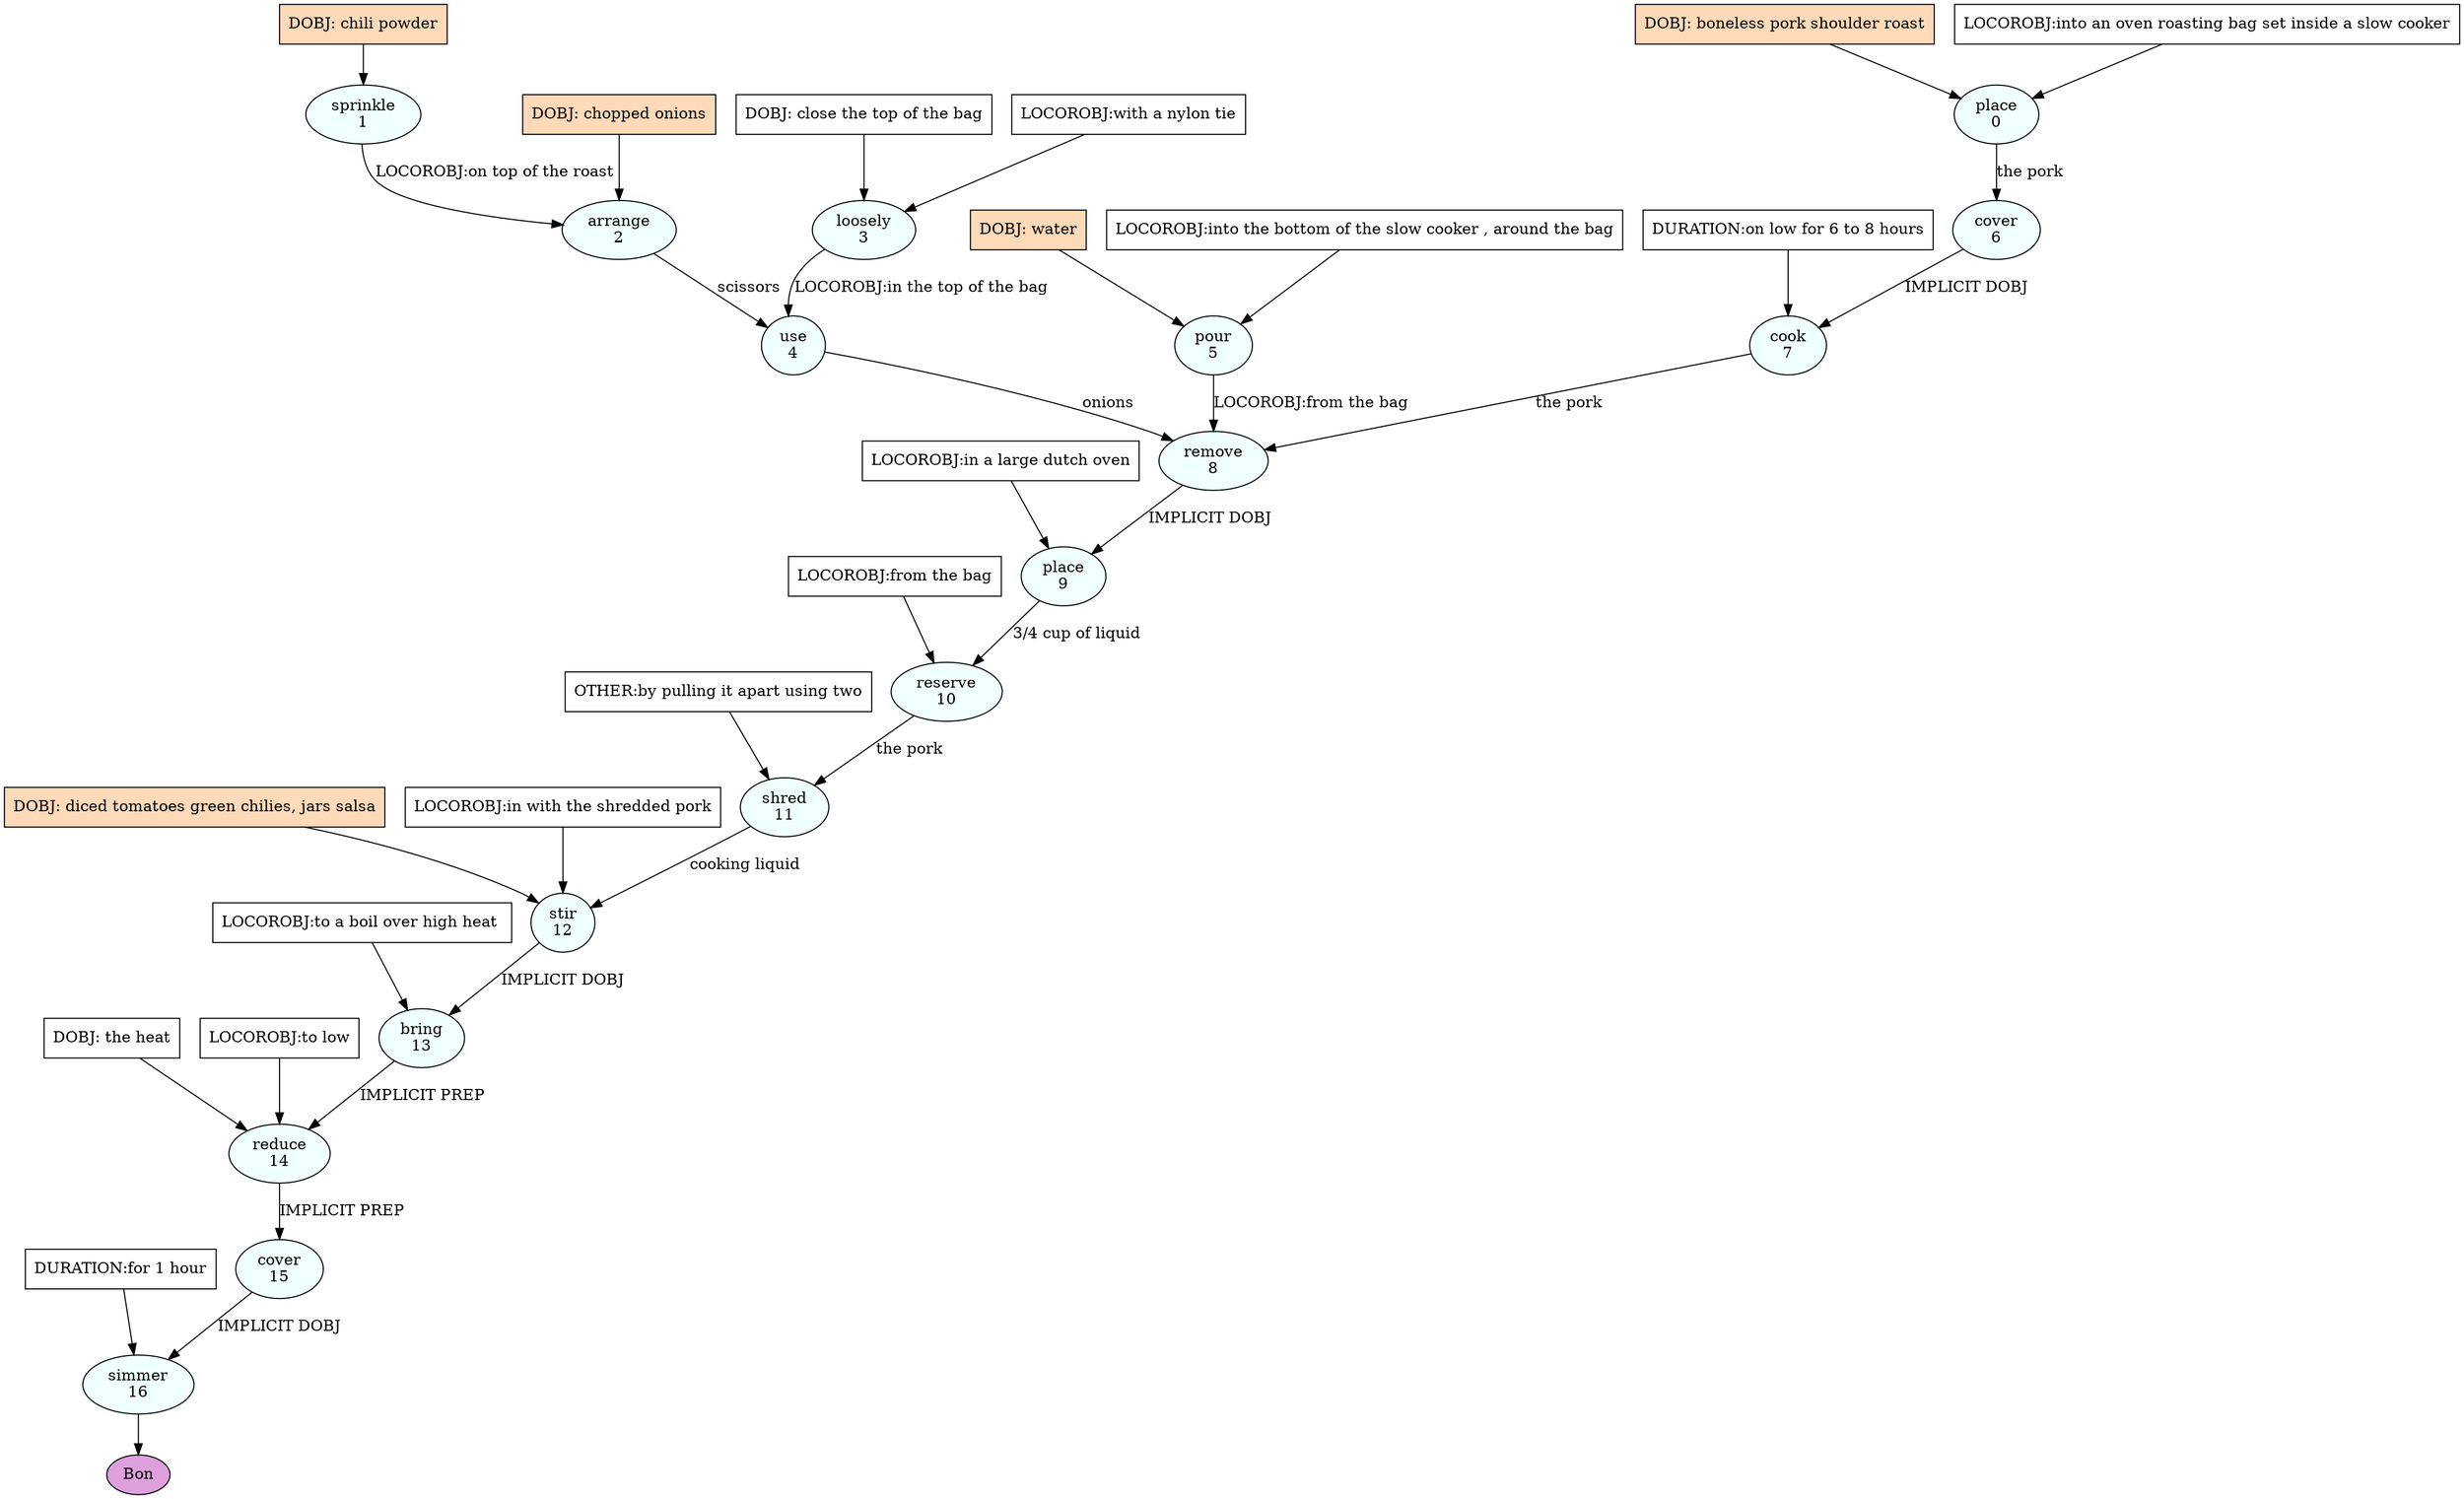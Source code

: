 digraph recipe {
E0[label="place
0", shape=oval, style=filled, fillcolor=azure]
E1[label="sprinkle
1", shape=oval, style=filled, fillcolor=azure]
E2[label="arrange
2", shape=oval, style=filled, fillcolor=azure]
E3[label="loosely
3", shape=oval, style=filled, fillcolor=azure]
E4[label="use
4", shape=oval, style=filled, fillcolor=azure]
E5[label="pour
5", shape=oval, style=filled, fillcolor=azure]
E6[label="cover
6", shape=oval, style=filled, fillcolor=azure]
E7[label="cook
7", shape=oval, style=filled, fillcolor=azure]
E8[label="remove
8", shape=oval, style=filled, fillcolor=azure]
E9[label="place
9", shape=oval, style=filled, fillcolor=azure]
E10[label="reserve
10", shape=oval, style=filled, fillcolor=azure]
E11[label="shred
11", shape=oval, style=filled, fillcolor=azure]
E12[label="stir
12", shape=oval, style=filled, fillcolor=azure]
E13[label="bring
13", shape=oval, style=filled, fillcolor=azure]
E14[label="reduce
14", shape=oval, style=filled, fillcolor=azure]
E15[label="cover
15", shape=oval, style=filled, fillcolor=azure]
E16[label="simmer
16", shape=oval, style=filled, fillcolor=azure]
D3[label="DOBJ: close the top of the bag", shape=box, style=filled, fillcolor=white]
D3 -> E3
P3_0[label="LOCOROBJ:with a nylon tie", shape=box, style=filled, fillcolor=white]
P3_0 -> E3
D1[label="DOBJ: chili powder", shape=box, style=filled, fillcolor=peachpuff]
D1 -> E1
D0[label="DOBJ: boneless pork shoulder roast", shape=box, style=filled, fillcolor=peachpuff]
D0 -> E0
P0_0[label="LOCOROBJ:into an oven roasting bag set inside a slow cooker", shape=box, style=filled, fillcolor=white]
P0_0 -> E0
D5[label="DOBJ: water", shape=box, style=filled, fillcolor=peachpuff]
D5 -> E5
P5_0[label="LOCOROBJ:into the bottom of the slow cooker , around the bag", shape=box, style=filled, fillcolor=white]
P5_0 -> E5
D2_ing[label="DOBJ: chopped onions", shape=box, style=filled, fillcolor=peachpuff]
D2_ing -> E2
E1 -> E2 [label="LOCOROBJ:on top of the roast"]
E2 -> E4 [label="scissors"]
E3 -> E4 [label="LOCOROBJ:in the top of the bag"]
E0 -> E6 [label="the pork"]
E6 -> E7 [label="IMPLICIT DOBJ"]
P7_0_0[label="DURATION:on low for 6 to 8 hours", shape=box, style=filled, fillcolor=white]
P7_0_0 -> E7
E7 -> E8 [label="the pork"]
E4 -> E8 [label="onions"]
E5 -> E8 [label="LOCOROBJ:from the bag"]
E8 -> E9 [label="IMPLICIT DOBJ"]
P9_0_0[label="LOCOROBJ:in a large dutch oven", shape=box, style=filled, fillcolor=white]
P9_0_0 -> E9
E9 -> E10 [label="3/4 cup of liquid"]
P10_0_0[label="LOCOROBJ:from the bag", shape=box, style=filled, fillcolor=white]
P10_0_0 -> E10
E10 -> E11 [label="the pork"]
P11_0_0[label="OTHER:by pulling it apart using two", shape=box, style=filled, fillcolor=white]
P11_0_0 -> E11
D12_ing[label="DOBJ: diced tomatoes green chilies, jars salsa", shape=box, style=filled, fillcolor=peachpuff]
D12_ing -> E12
E11 -> E12 [label="cooking liquid"]
P12_0_0[label="LOCOROBJ:in with the shredded pork", shape=box, style=filled, fillcolor=white]
P12_0_0 -> E12
E12 -> E13 [label="IMPLICIT DOBJ"]
P13_0_0[label="LOCOROBJ:to a boil over high heat ", shape=box, style=filled, fillcolor=white]
P13_0_0 -> E13
D14_0[label="DOBJ: the heat", shape=box, style=filled, fillcolor=white]
D14_0 -> E14
E13 -> E14 [label="IMPLICIT PREP"]
P14_1_0[label="LOCOROBJ:to low", shape=box, style=filled, fillcolor=white]
P14_1_0 -> E14
E14 -> E15 [label="IMPLICIT PREP"]
E15 -> E16 [label="IMPLICIT DOBJ"]
P16_0_0[label="DURATION:for 1 hour", shape=box, style=filled, fillcolor=white]
P16_0_0 -> E16
EOR[label="Bon", shape=oval, style=filled, fillcolor=plum]
E16 -> EOR
}
